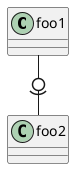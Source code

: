 {
  "sha1": "rzgmo4wlq2muniehjhmmmab5foupqm1",
  "insertion": {
    "when": "2024-06-04T17:28:44.474Z",
    "user": "plantuml@gmail.com"
  }
}
@startuml
class foo1
class foo2
foo1 -0)- foo2
@enduml

